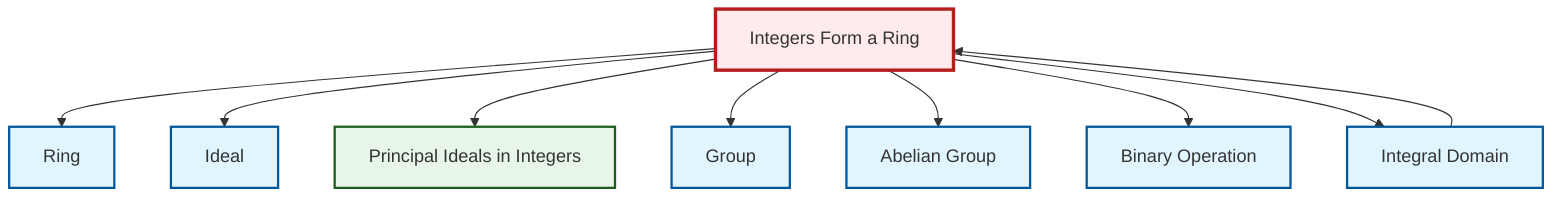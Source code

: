 graph TD
    classDef definition fill:#e1f5fe,stroke:#01579b,stroke-width:2px
    classDef theorem fill:#f3e5f5,stroke:#4a148c,stroke-width:2px
    classDef axiom fill:#fff3e0,stroke:#e65100,stroke-width:2px
    classDef example fill:#e8f5e9,stroke:#1b5e20,stroke-width:2px
    classDef current fill:#ffebee,stroke:#b71c1c,stroke-width:3px
    def-ideal["Ideal"]:::definition
    ex-integers-ring["Integers Form a Ring"]:::example
    def-ring["Ring"]:::definition
    def-group["Group"]:::definition
    ex-principal-ideal["Principal Ideals in Integers"]:::example
    def-binary-operation["Binary Operation"]:::definition
    def-abelian-group["Abelian Group"]:::definition
    def-integral-domain["Integral Domain"]:::definition
    ex-integers-ring --> def-ring
    ex-integers-ring --> def-ideal
    ex-integers-ring --> ex-principal-ideal
    ex-integers-ring --> def-group
    ex-integers-ring --> def-abelian-group
    def-integral-domain --> ex-integers-ring
    ex-integers-ring --> def-binary-operation
    ex-integers-ring --> def-integral-domain
    class ex-integers-ring current